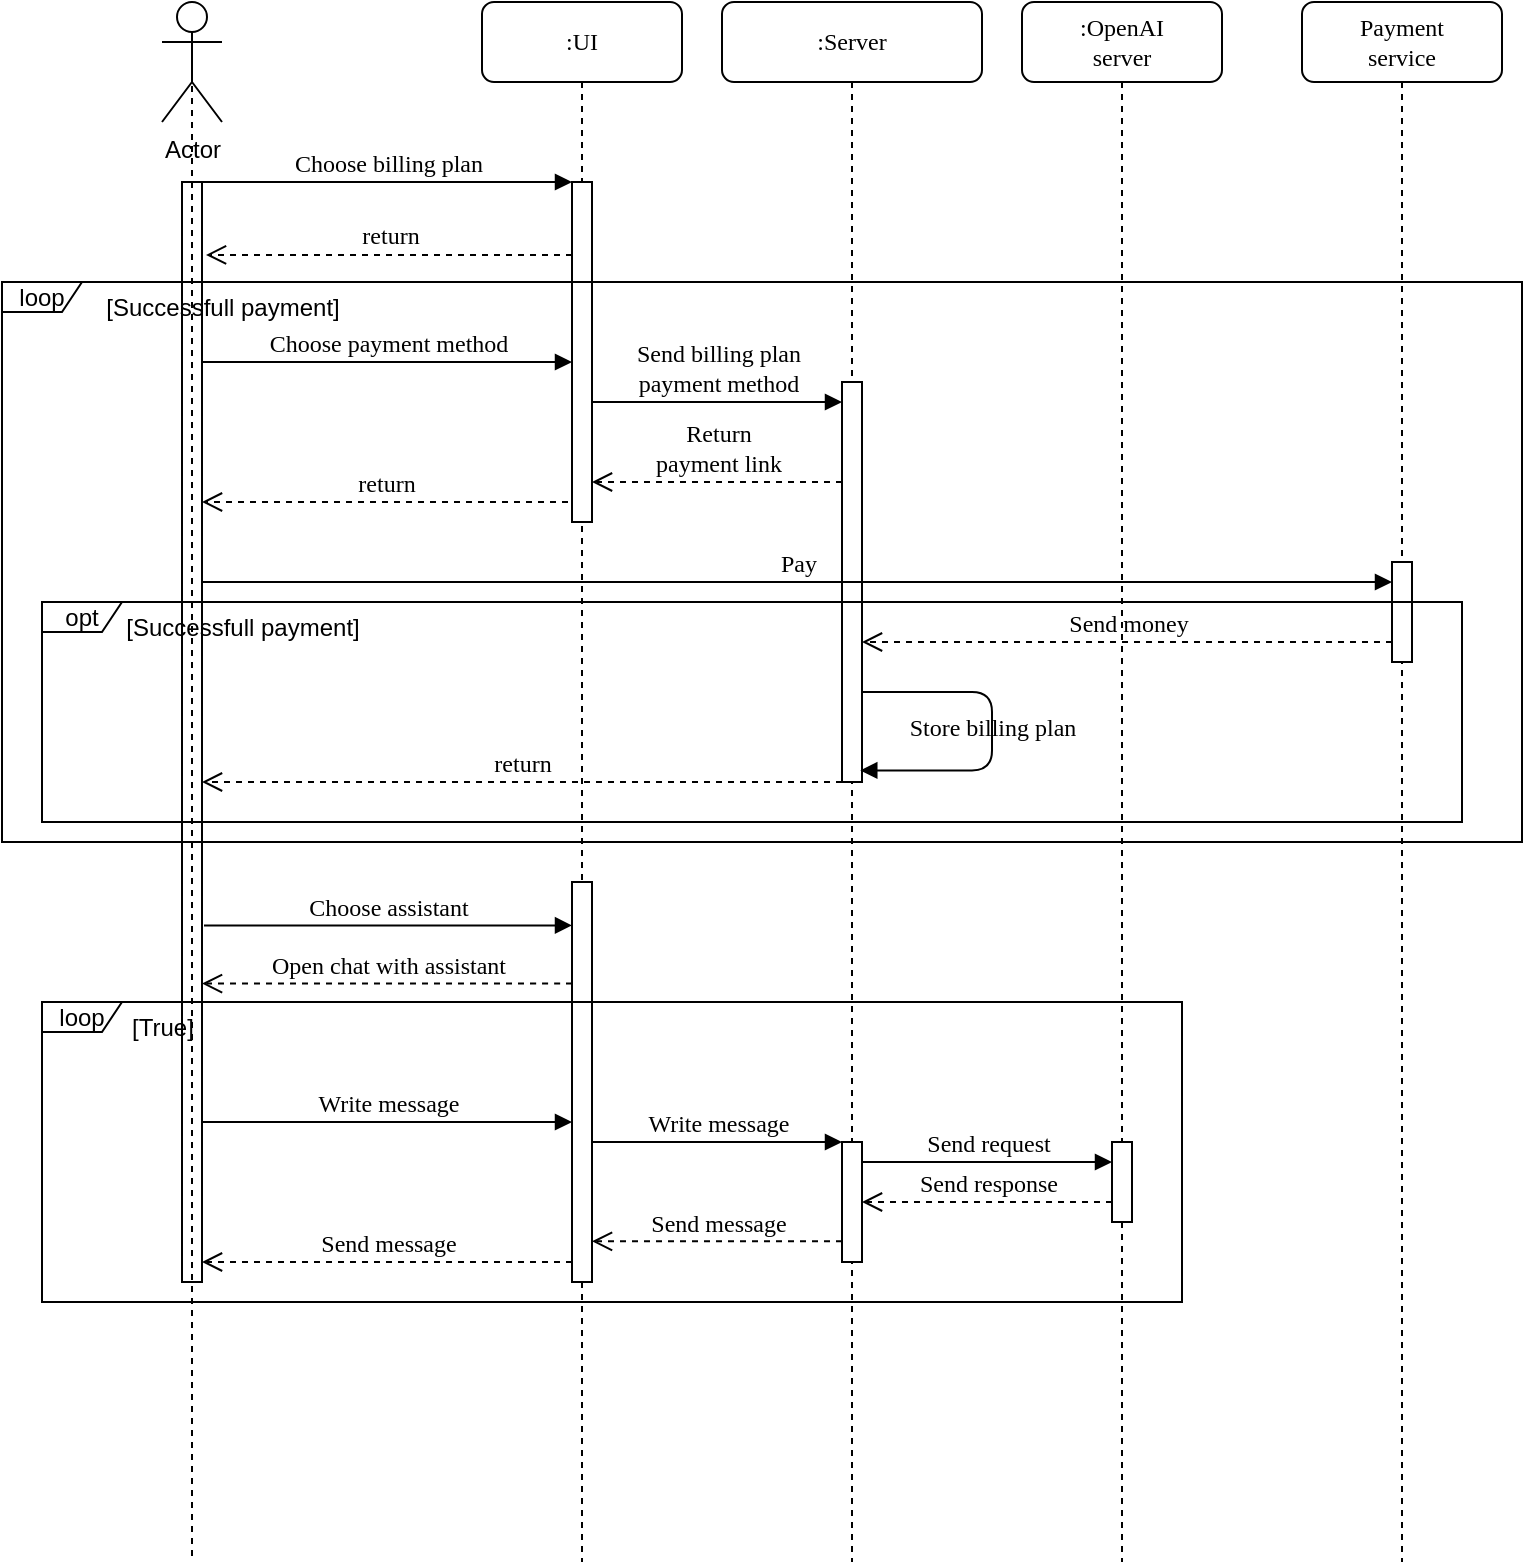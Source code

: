 <mxfile version="22.1.18" type="device">
  <diagram name="Page-1" id="13e1069c-82ec-6db2-03f1-153e76fe0fe0">
    <mxGraphModel dx="978" dy="578" grid="1" gridSize="10" guides="1" tooltips="1" connect="1" arrows="1" fold="1" page="1" pageScale="1" pageWidth="1100" pageHeight="850" background="none" math="0" shadow="0">
      <root>
        <mxCell id="0" />
        <mxCell id="1" parent="0" />
        <mxCell id="7baba1c4bc27f4b0-2" value=":UI" style="shape=umlLifeline;perimeter=lifelinePerimeter;whiteSpace=wrap;html=1;container=1;collapsible=0;recursiveResize=0;outlineConnect=0;rounded=1;shadow=0;comic=0;labelBackgroundColor=none;strokeWidth=1;fontFamily=Verdana;fontSize=12;align=center;" parent="1" vertex="1">
          <mxGeometry x="270" y="80" width="100" height="780" as="geometry" />
        </mxCell>
        <mxCell id="7baba1c4bc27f4b0-10" value="" style="html=1;points=[];perimeter=orthogonalPerimeter;rounded=0;shadow=0;comic=0;labelBackgroundColor=none;strokeWidth=1;fontFamily=Verdana;fontSize=12;align=center;" parent="7baba1c4bc27f4b0-2" vertex="1">
          <mxGeometry x="45" y="90" width="10" height="170" as="geometry" />
        </mxCell>
        <mxCell id="e20-vgyudZgJyfbfEv8d-4" value="Return &lt;br&gt;payment link" style="html=1;verticalAlign=bottom;endArrow=open;dashed=1;endSize=8;labelBackgroundColor=none;fontFamily=Verdana;fontSize=12;" parent="7baba1c4bc27f4b0-2" source="7baba1c4bc27f4b0-13" edge="1">
          <mxGeometry relative="1" as="geometry">
            <mxPoint x="55" y="240" as="targetPoint" />
            <mxPoint x="175" y="240" as="sourcePoint" />
          </mxGeometry>
        </mxCell>
        <mxCell id="7baba1c4bc27f4b0-3" value=":Server" style="shape=umlLifeline;perimeter=lifelinePerimeter;whiteSpace=wrap;html=1;container=1;collapsible=0;recursiveResize=0;outlineConnect=0;rounded=1;shadow=0;comic=0;labelBackgroundColor=none;strokeWidth=1;fontFamily=Verdana;fontSize=12;align=center;" parent="1" vertex="1">
          <mxGeometry x="390" y="80" width="130" height="780" as="geometry" />
        </mxCell>
        <mxCell id="7baba1c4bc27f4b0-13" value="" style="html=1;points=[];perimeter=orthogonalPerimeter;rounded=0;shadow=0;comic=0;labelBackgroundColor=none;strokeWidth=1;fontFamily=Verdana;fontSize=12;align=center;" parent="7baba1c4bc27f4b0-3" vertex="1">
          <mxGeometry x="60" y="190" width="10" height="200" as="geometry" />
        </mxCell>
        <mxCell id="e20-vgyudZgJyfbfEv8d-15" value="Store billing plan" style="html=1;verticalAlign=bottom;endArrow=block;labelBackgroundColor=none;fontFamily=Verdana;fontSize=12;edgeStyle=elbowEdgeStyle;elbow=vertical;entryX=0.914;entryY=0.971;entryDx=0;entryDy=0;entryPerimeter=0;" parent="7baba1c4bc27f4b0-3" source="7baba1c4bc27f4b0-13" target="7baba1c4bc27f4b0-13" edge="1">
          <mxGeometry x="0.075" relative="1" as="geometry">
            <mxPoint x="80" y="345" as="sourcePoint" />
            <mxPoint x="205" y="345" as="targetPoint" />
            <Array as="points">
              <mxPoint x="135" y="345" />
              <mxPoint x="145" y="325" />
            </Array>
            <mxPoint as="offset" />
          </mxGeometry>
        </mxCell>
        <mxCell id="jgv-2H2AkOHKaY4SbWFd-14" value="" style="html=1;points=[];perimeter=orthogonalPerimeter;rounded=0;shadow=0;comic=0;labelBackgroundColor=none;strokeWidth=1;fontFamily=Verdana;fontSize=12;align=center;" parent="7baba1c4bc27f4b0-3" vertex="1">
          <mxGeometry x="-75" y="440" width="10" height="200" as="geometry" />
        </mxCell>
        <mxCell id="7baba1c4bc27f4b0-23" value="Choose assistant" style="html=1;verticalAlign=bottom;endArrow=block;labelBackgroundColor=none;fontFamily=Verdana;fontSize=12;exitX=1.1;exitY=0.679;exitDx=0;exitDy=0;exitPerimeter=0;" parent="7baba1c4bc27f4b0-3" target="jgv-2H2AkOHKaY4SbWFd-14" edge="1">
          <mxGeometry relative="1" as="geometry">
            <mxPoint x="-259" y="461.72" as="sourcePoint" />
          </mxGeometry>
        </mxCell>
        <mxCell id="jgv-2H2AkOHKaY4SbWFd-15" value="Open chat with assistant" style="html=1;verticalAlign=bottom;endArrow=open;dashed=1;endSize=8;labelBackgroundColor=none;fontFamily=Verdana;fontSize=12;edgeStyle=elbowEdgeStyle;elbow=vertical;" parent="7baba1c4bc27f4b0-3" source="jgv-2H2AkOHKaY4SbWFd-14" edge="1">
          <mxGeometry relative="1" as="geometry">
            <mxPoint x="-260" y="490.8" as="targetPoint" />
            <Array as="points">
              <mxPoint x="-85" y="490.8" />
              <mxPoint x="-55" y="490.8" />
            </Array>
            <mxPoint x="-85" y="490.8" as="sourcePoint" />
          </mxGeometry>
        </mxCell>
        <mxCell id="7baba1c4bc27f4b0-4" value=":OpenAI&lt;br&gt;server" style="shape=umlLifeline;perimeter=lifelinePerimeter;whiteSpace=wrap;html=1;container=1;collapsible=0;recursiveResize=0;outlineConnect=0;rounded=1;shadow=0;comic=0;labelBackgroundColor=none;strokeWidth=1;fontFamily=Verdana;fontSize=12;align=center;" parent="1" vertex="1">
          <mxGeometry x="540" y="80" width="100" height="780" as="geometry" />
        </mxCell>
        <mxCell id="7baba1c4bc27f4b0-5" value="Payment&lt;br&gt;service" style="shape=umlLifeline;perimeter=lifelinePerimeter;whiteSpace=wrap;html=1;container=1;collapsible=0;recursiveResize=0;outlineConnect=0;rounded=1;shadow=0;comic=0;labelBackgroundColor=none;strokeWidth=1;fontFamily=Verdana;fontSize=12;align=center;" parent="1" vertex="1">
          <mxGeometry x="680" y="80" width="100" height="780" as="geometry" />
        </mxCell>
        <mxCell id="7baba1c4bc27f4b0-19" value="" style="html=1;points=[];perimeter=orthogonalPerimeter;rounded=0;shadow=0;comic=0;labelBackgroundColor=none;strokeWidth=1;fontFamily=Verdana;fontSize=12;align=center;" parent="7baba1c4bc27f4b0-5" vertex="1">
          <mxGeometry x="45" y="280" width="10" height="50" as="geometry" />
        </mxCell>
        <mxCell id="7baba1c4bc27f4b0-11" value="Choose billing plan" style="html=1;verticalAlign=bottom;endArrow=block;entryX=0;entryY=0;labelBackgroundColor=none;fontFamily=Verdana;fontSize=12;edgeStyle=elbowEdgeStyle;elbow=vertical;" parent="1" source="7baba1c4bc27f4b0-9" target="7baba1c4bc27f4b0-10" edge="1">
          <mxGeometry relative="1" as="geometry">
            <mxPoint x="220" y="190" as="sourcePoint" />
          </mxGeometry>
        </mxCell>
        <mxCell id="7baba1c4bc27f4b0-9" value="" style="html=1;points=[];perimeter=orthogonalPerimeter;rounded=0;shadow=0;comic=0;labelBackgroundColor=none;strokeWidth=1;fontFamily=Verdana;fontSize=12;align=center;" parent="1" vertex="1">
          <mxGeometry x="120" y="170" width="10" height="550" as="geometry" />
        </mxCell>
        <mxCell id="jgv-2H2AkOHKaY4SbWFd-3" value="" style="endArrow=none;dashed=1;endFill=0;endSize=12;html=1;rounded=0;exitX=0.5;exitY=0.5;exitDx=0;exitDy=0;exitPerimeter=0;" parent="1" edge="1">
          <mxGeometry width="160" relative="1" as="geometry">
            <mxPoint x="125" y="80" as="sourcePoint" />
            <mxPoint x="125" y="860" as="targetPoint" />
          </mxGeometry>
        </mxCell>
        <mxCell id="jgv-2H2AkOHKaY4SbWFd-4" value="Actor" style="shape=umlActor;verticalLabelPosition=bottom;verticalAlign=top;html=1;" parent="1" vertex="1">
          <mxGeometry x="110" y="80" width="30" height="60" as="geometry" />
        </mxCell>
        <mxCell id="n7jKWdAjZ7yAllOOTNCf-2" value="return" style="html=1;verticalAlign=bottom;endArrow=open;dashed=1;endSize=8;labelBackgroundColor=none;fontFamily=Verdana;fontSize=12;entryX=1.2;entryY=0.111;entryDx=0;entryDy=0;entryPerimeter=0;" parent="1" edge="1">
          <mxGeometry relative="1" as="geometry">
            <mxPoint x="132" y="206.48" as="targetPoint" />
            <mxPoint x="315" y="206.48" as="sourcePoint" />
          </mxGeometry>
        </mxCell>
        <mxCell id="e20-vgyudZgJyfbfEv8d-1" value="Choose payment method" style="html=1;verticalAlign=bottom;endArrow=block;entryX=0;entryY=0;labelBackgroundColor=none;fontFamily=Verdana;fontSize=12;edgeStyle=elbowEdgeStyle;elbow=vertical;" parent="1" edge="1">
          <mxGeometry relative="1" as="geometry">
            <mxPoint x="130" y="260" as="sourcePoint" />
            <mxPoint x="315" y="260" as="targetPoint" />
          </mxGeometry>
        </mxCell>
        <mxCell id="e20-vgyudZgJyfbfEv8d-3" value="Send billing plan&lt;br&gt;payment method" style="html=1;verticalAlign=bottom;endArrow=block;labelBackgroundColor=none;fontFamily=Verdana;fontSize=12;edgeStyle=elbowEdgeStyle;elbow=vertical;" parent="1" source="7baba1c4bc27f4b0-10" target="7baba1c4bc27f4b0-13" edge="1">
          <mxGeometry relative="1" as="geometry">
            <mxPoint x="315" y="280" as="sourcePoint" />
            <mxPoint x="500" y="280" as="targetPoint" />
            <Array as="points">
              <mxPoint x="380" y="280" />
              <mxPoint x="390" y="260" />
            </Array>
          </mxGeometry>
        </mxCell>
        <mxCell id="e20-vgyudZgJyfbfEv8d-5" value="return" style="html=1;verticalAlign=bottom;endArrow=open;dashed=1;endSize=8;labelBackgroundColor=none;fontFamily=Verdana;fontSize=12;entryX=1.2;entryY=0.111;entryDx=0;entryDy=0;entryPerimeter=0;" parent="1" edge="1">
          <mxGeometry relative="1" as="geometry">
            <mxPoint x="130" y="330" as="targetPoint" />
            <mxPoint x="313" y="330" as="sourcePoint" />
          </mxGeometry>
        </mxCell>
        <mxCell id="e20-vgyudZgJyfbfEv8d-6" value="Pay" style="html=1;verticalAlign=bottom;endArrow=block;labelBackgroundColor=none;fontFamily=Verdana;fontSize=12;edgeStyle=elbowEdgeStyle;elbow=horizontal;" parent="1" edge="1">
          <mxGeometry relative="1" as="geometry">
            <mxPoint x="130" y="370" as="sourcePoint" />
            <mxPoint x="725" y="370" as="targetPoint" />
            <Array as="points">
              <mxPoint x="430" y="370" />
            </Array>
          </mxGeometry>
        </mxCell>
        <mxCell id="e20-vgyudZgJyfbfEv8d-9" value="opt" style="shape=umlFrame;whiteSpace=wrap;html=1;pointerEvents=0;width=40;height=15;" parent="1" vertex="1">
          <mxGeometry x="50" y="380" width="710" height="110" as="geometry" />
        </mxCell>
        <mxCell id="e20-vgyudZgJyfbfEv8d-10" value="&lt;span style=&quot;font-weight: normal;&quot;&gt;[Successfull payment]&lt;/span&gt;" style="text;align=center;fontStyle=1;verticalAlign=middle;spacingLeft=3;spacingRight=3;strokeColor=none;rotatable=0;points=[[0,0.5],[1,0.5]];portConstraint=eastwest;html=1;" parent="1" vertex="1">
          <mxGeometry x="110" y="380" width="80" height="26" as="geometry" />
        </mxCell>
        <mxCell id="e20-vgyudZgJyfbfEv8d-13" value="Send money" style="html=1;verticalAlign=bottom;endArrow=open;dashed=1;endSize=8;labelBackgroundColor=none;fontFamily=Verdana;fontSize=12;" parent="1" source="7baba1c4bc27f4b0-19" target="7baba1c4bc27f4b0-13" edge="1">
          <mxGeometry x="-0.001" relative="1" as="geometry">
            <mxPoint x="585" y="399.66" as="targetPoint" />
            <mxPoint x="710" y="399.66" as="sourcePoint" />
            <Array as="points">
              <mxPoint x="650" y="400" />
            </Array>
            <mxPoint as="offset" />
          </mxGeometry>
        </mxCell>
        <mxCell id="e20-vgyudZgJyfbfEv8d-14" value="return" style="html=1;verticalAlign=bottom;endArrow=open;dashed=1;endSize=8;labelBackgroundColor=none;fontFamily=Verdana;fontSize=12;" parent="1" edge="1">
          <mxGeometry relative="1" as="geometry">
            <mxPoint x="130" y="470" as="targetPoint" />
            <mxPoint x="450" y="470" as="sourcePoint" />
          </mxGeometry>
        </mxCell>
        <mxCell id="bnSADYXttLHRfEfXqWO5-1" value="loop" style="shape=umlFrame;whiteSpace=wrap;html=1;pointerEvents=0;width=40;height=15;" vertex="1" parent="1">
          <mxGeometry x="30" y="220" width="760" height="280" as="geometry" />
        </mxCell>
        <mxCell id="bnSADYXttLHRfEfXqWO5-2" value="&lt;span style=&quot;font-weight: normal;&quot;&gt;[Successfull payment]&lt;/span&gt;" style="text;align=center;fontStyle=1;verticalAlign=middle;spacingLeft=3;spacingRight=3;strokeColor=none;rotatable=0;points=[[0,0.5],[1,0.5]];portConstraint=eastwest;html=1;" vertex="1" parent="1">
          <mxGeometry x="100" y="220" width="80" height="26" as="geometry" />
        </mxCell>
        <mxCell id="bnSADYXttLHRfEfXqWO5-3" value="loop" style="shape=umlFrame;whiteSpace=wrap;html=1;pointerEvents=0;width=40;height=15;" vertex="1" parent="1">
          <mxGeometry x="50" y="580" width="570" height="150" as="geometry" />
        </mxCell>
        <mxCell id="7baba1c4bc27f4b0-22" value="" style="html=1;points=[];perimeter=orthogonalPerimeter;rounded=0;shadow=0;comic=0;labelBackgroundColor=none;strokeWidth=1;fontFamily=Verdana;fontSize=12;align=center;" parent="1" vertex="1">
          <mxGeometry x="585" y="650" width="10" height="40" as="geometry" />
        </mxCell>
        <mxCell id="jgv-2H2AkOHKaY4SbWFd-17" value="" style="html=1;points=[];perimeter=orthogonalPerimeter;rounded=0;shadow=0;comic=0;labelBackgroundColor=none;strokeWidth=1;fontFamily=Verdana;fontSize=12;align=center;" parent="1" vertex="1">
          <mxGeometry x="450" y="650" width="10" height="60" as="geometry" />
        </mxCell>
        <mxCell id="jgv-2H2AkOHKaY4SbWFd-16" value="Write message" style="html=1;verticalAlign=bottom;endArrow=block;labelBackgroundColor=none;fontFamily=Verdana;fontSize=12;" parent="1" edge="1">
          <mxGeometry relative="1" as="geometry">
            <mxPoint x="130" y="640" as="sourcePoint" />
            <mxPoint x="315" y="640" as="targetPoint" />
          </mxGeometry>
        </mxCell>
        <mxCell id="jgv-2H2AkOHKaY4SbWFd-19" value="Send request" style="html=1;verticalAlign=bottom;endArrow=block;labelBackgroundColor=none;fontFamily=Verdana;fontSize=12;" parent="1" edge="1">
          <mxGeometry relative="1" as="geometry">
            <mxPoint x="460" y="660" as="sourcePoint" />
            <mxPoint x="585" y="660" as="targetPoint" />
          </mxGeometry>
        </mxCell>
        <mxCell id="jgv-2H2AkOHKaY4SbWFd-20" value="Send response" style="html=1;verticalAlign=bottom;endArrow=open;dashed=1;endSize=8;labelBackgroundColor=none;fontFamily=Verdana;fontSize=12;edgeStyle=elbowEdgeStyle;elbow=vertical;" parent="1" edge="1">
          <mxGeometry relative="1" as="geometry">
            <mxPoint x="460" y="680" as="targetPoint" />
            <Array as="points">
              <mxPoint x="485" y="680" />
              <mxPoint x="515" y="680" />
            </Array>
            <mxPoint x="585" y="680" as="sourcePoint" />
          </mxGeometry>
        </mxCell>
        <mxCell id="jgv-2H2AkOHKaY4SbWFd-21" value="Send message" style="html=1;verticalAlign=bottom;endArrow=open;dashed=1;endSize=8;labelBackgroundColor=none;fontFamily=Verdana;fontSize=12;edgeStyle=elbowEdgeStyle;elbow=vertical;" parent="1" edge="1">
          <mxGeometry relative="1" as="geometry">
            <mxPoint x="325" y="699.66" as="targetPoint" />
            <Array as="points">
              <mxPoint x="350" y="699.66" />
              <mxPoint x="380" y="699.66" />
            </Array>
            <mxPoint x="450" y="699.66" as="sourcePoint" />
          </mxGeometry>
        </mxCell>
        <mxCell id="jgv-2H2AkOHKaY4SbWFd-22" value="Send message" style="html=1;verticalAlign=bottom;endArrow=open;dashed=1;endSize=8;labelBackgroundColor=none;fontFamily=Verdana;fontSize=12;edgeStyle=elbowEdgeStyle;elbow=vertical;" parent="1" edge="1">
          <mxGeometry relative="1" as="geometry">
            <mxPoint x="130" y="710" as="targetPoint" />
            <Array as="points">
              <mxPoint x="240" y="710" />
              <mxPoint x="185" y="720" />
              <mxPoint x="215" y="720" />
            </Array>
            <mxPoint x="315" y="710" as="sourcePoint" />
          </mxGeometry>
        </mxCell>
        <mxCell id="jgv-2H2AkOHKaY4SbWFd-18" value="Write message" style="html=1;verticalAlign=bottom;endArrow=block;labelBackgroundColor=none;fontFamily=Verdana;fontSize=12;" parent="1" target="jgv-2H2AkOHKaY4SbWFd-17" edge="1" source="jgv-2H2AkOHKaY4SbWFd-14">
          <mxGeometry relative="1" as="geometry">
            <mxPoint x="315" y="670" as="sourcePoint" />
            <mxPoint x="435" y="670" as="targetPoint" />
          </mxGeometry>
        </mxCell>
        <mxCell id="bnSADYXttLHRfEfXqWO5-4" value="&lt;span style=&quot;font-weight: normal;&quot;&gt;[True]&lt;/span&gt;" style="text;align=center;fontStyle=1;verticalAlign=middle;spacingLeft=3;spacingRight=3;strokeColor=none;rotatable=0;points=[[0,0.5],[1,0.5]];portConstraint=eastwest;html=1;" vertex="1" parent="1">
          <mxGeometry x="70" y="580" width="80" height="26" as="geometry" />
        </mxCell>
      </root>
    </mxGraphModel>
  </diagram>
</mxfile>
